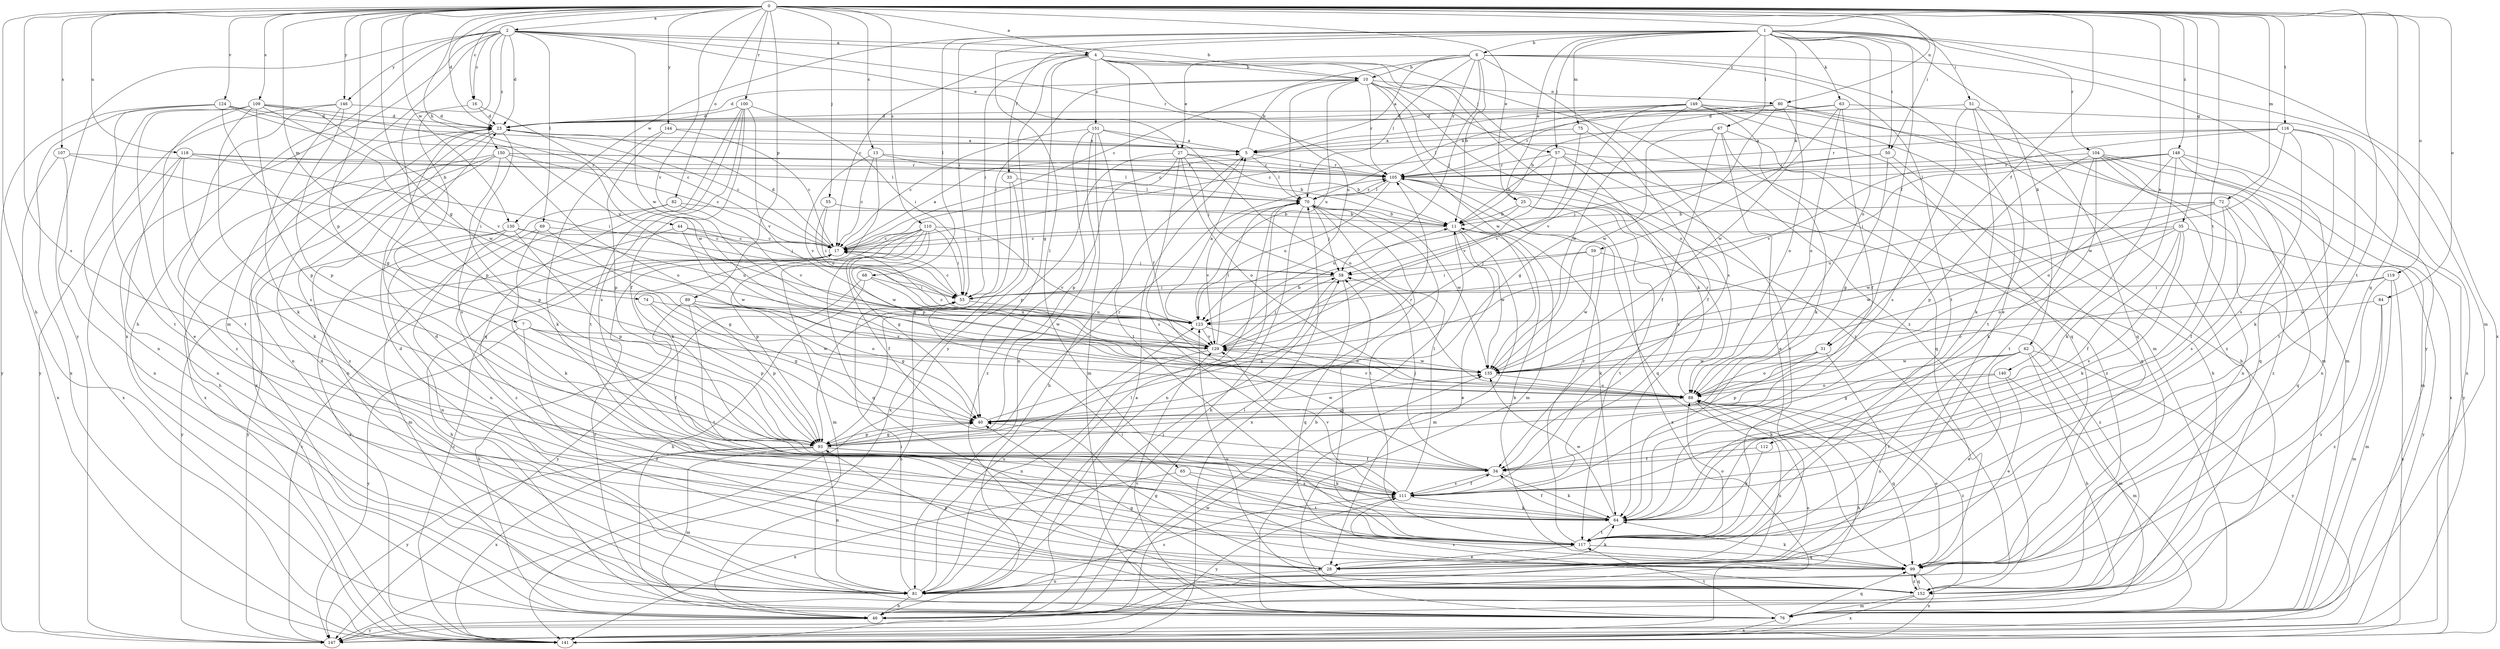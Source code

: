 strict digraph  {
0;
1;
2;
4;
5;
6;
7;
10;
11;
13;
16;
17;
23;
25;
27;
28;
31;
33;
34;
35;
40;
44;
46;
50;
51;
53;
55;
57;
58;
59;
62;
63;
64;
65;
67;
68;
69;
70;
72;
74;
75;
76;
80;
81;
82;
84;
88;
89;
93;
99;
100;
104;
105;
107;
109;
110;
111;
112;
116;
117;
118;
119;
123;
124;
129;
130;
135;
140;
141;
144;
146;
147;
148;
149;
150;
151;
152;
0 -> 2  [label=a];
0 -> 4  [label=a];
0 -> 13  [label=c];
0 -> 16  [label=c];
0 -> 23  [label=d];
0 -> 25  [label=e];
0 -> 31  [label=f];
0 -> 35  [label=g];
0 -> 40  [label=g];
0 -> 44  [label=h];
0 -> 46  [label=h];
0 -> 50  [label=i];
0 -> 55  [label=j];
0 -> 72  [label=m];
0 -> 74  [label=m];
0 -> 80  [label=n];
0 -> 82  [label=o];
0 -> 84  [label=o];
0 -> 89  [label=p];
0 -> 93  [label=p];
0 -> 99  [label=q];
0 -> 100  [label=r];
0 -> 107  [label=s];
0 -> 109  [label=s];
0 -> 110  [label=s];
0 -> 111  [label=s];
0 -> 112  [label=t];
0 -> 116  [label=t];
0 -> 117  [label=t];
0 -> 118  [label=u];
0 -> 119  [label=u];
0 -> 124  [label=v];
0 -> 129  [label=v];
0 -> 130  [label=w];
0 -> 140  [label=x];
0 -> 144  [label=y];
0 -> 146  [label=y];
0 -> 148  [label=z];
1 -> 6  [label=b];
1 -> 25  [label=e];
1 -> 31  [label=f];
1 -> 33  [label=f];
1 -> 50  [label=i];
1 -> 51  [label=i];
1 -> 53  [label=i];
1 -> 57  [label=j];
1 -> 59  [label=k];
1 -> 62  [label=k];
1 -> 63  [label=k];
1 -> 65  [label=l];
1 -> 67  [label=l];
1 -> 68  [label=l];
1 -> 75  [label=m];
1 -> 76  [label=m];
1 -> 88  [label=o];
1 -> 104  [label=r];
1 -> 130  [label=w];
1 -> 141  [label=x];
1 -> 149  [label=z];
2 -> 4  [label=a];
2 -> 7  [label=b];
2 -> 10  [label=b];
2 -> 16  [label=c];
2 -> 23  [label=d];
2 -> 27  [label=e];
2 -> 46  [label=h];
2 -> 69  [label=l];
2 -> 76  [label=m];
2 -> 105  [label=r];
2 -> 135  [label=w];
2 -> 141  [label=x];
2 -> 146  [label=y];
2 -> 147  [label=y];
2 -> 150  [label=z];
4 -> 10  [label=b];
4 -> 17  [label=c];
4 -> 34  [label=f];
4 -> 40  [label=g];
4 -> 53  [label=i];
4 -> 57  [label=j];
4 -> 64  [label=k];
4 -> 123  [label=u];
4 -> 147  [label=y];
4 -> 151  [label=z];
4 -> 152  [label=z];
5 -> 10  [label=b];
5 -> 46  [label=h];
5 -> 70  [label=l];
5 -> 105  [label=r];
6 -> 5  [label=a];
6 -> 10  [label=b];
6 -> 11  [label=b];
6 -> 17  [label=c];
6 -> 27  [label=e];
6 -> 28  [label=e];
6 -> 58  [label=j];
6 -> 70  [label=l];
6 -> 105  [label=r];
6 -> 111  [label=s];
6 -> 117  [label=t];
6 -> 147  [label=y];
7 -> 34  [label=f];
7 -> 129  [label=v];
7 -> 135  [label=w];
7 -> 147  [label=y];
7 -> 152  [label=z];
10 -> 23  [label=d];
10 -> 53  [label=i];
10 -> 70  [label=l];
10 -> 76  [label=m];
10 -> 80  [label=n];
10 -> 88  [label=o];
10 -> 105  [label=r];
10 -> 123  [label=u];
10 -> 135  [label=w];
10 -> 152  [label=z];
11 -> 17  [label=c];
11 -> 28  [label=e];
11 -> 64  [label=k];
11 -> 76  [label=m];
11 -> 135  [label=w];
13 -> 17  [label=c];
13 -> 64  [label=k];
13 -> 70  [label=l];
13 -> 105  [label=r];
13 -> 129  [label=v];
16 -> 23  [label=d];
16 -> 93  [label=p];
16 -> 135  [label=w];
17 -> 5  [label=a];
17 -> 23  [label=d];
17 -> 46  [label=h];
17 -> 58  [label=j];
23 -> 5  [label=a];
23 -> 17  [label=c];
23 -> 81  [label=n];
23 -> 111  [label=s];
23 -> 141  [label=x];
23 -> 152  [label=z];
25 -> 11  [label=b];
25 -> 117  [label=t];
25 -> 123  [label=u];
25 -> 141  [label=x];
27 -> 11  [label=b];
27 -> 58  [label=j];
27 -> 88  [label=o];
27 -> 93  [label=p];
27 -> 105  [label=r];
27 -> 111  [label=s];
27 -> 152  [label=z];
28 -> 23  [label=d];
28 -> 40  [label=g];
28 -> 64  [label=k];
28 -> 81  [label=n];
28 -> 93  [label=p];
31 -> 81  [label=n];
31 -> 88  [label=o];
31 -> 93  [label=p];
31 -> 135  [label=w];
33 -> 70  [label=l];
33 -> 93  [label=p];
33 -> 141  [label=x];
34 -> 58  [label=j];
34 -> 64  [label=k];
34 -> 111  [label=s];
35 -> 17  [label=c];
35 -> 34  [label=f];
35 -> 64  [label=k];
35 -> 88  [label=o];
35 -> 111  [label=s];
35 -> 135  [label=w];
35 -> 147  [label=y];
40 -> 93  [label=p];
40 -> 105  [label=r];
40 -> 135  [label=w];
44 -> 17  [label=c];
44 -> 58  [label=j];
44 -> 135  [label=w];
44 -> 147  [label=y];
46 -> 11  [label=b];
46 -> 70  [label=l];
46 -> 88  [label=o];
46 -> 147  [label=y];
50 -> 40  [label=g];
50 -> 58  [label=j];
50 -> 99  [label=q];
50 -> 105  [label=r];
51 -> 23  [label=d];
51 -> 64  [label=k];
51 -> 99  [label=q];
51 -> 111  [label=s];
51 -> 117  [label=t];
53 -> 17  [label=c];
53 -> 46  [label=h];
53 -> 123  [label=u];
55 -> 11  [label=b];
55 -> 53  [label=i];
55 -> 123  [label=u];
57 -> 11  [label=b];
57 -> 105  [label=r];
57 -> 111  [label=s];
57 -> 117  [label=t];
57 -> 129  [label=v];
57 -> 152  [label=z];
58 -> 53  [label=i];
58 -> 93  [label=p];
58 -> 99  [label=q];
59 -> 53  [label=i];
59 -> 58  [label=j];
59 -> 135  [label=w];
59 -> 152  [label=z];
62 -> 28  [label=e];
62 -> 46  [label=h];
62 -> 64  [label=k];
62 -> 76  [label=m];
62 -> 117  [label=t];
62 -> 135  [label=w];
62 -> 147  [label=y];
63 -> 23  [label=d];
63 -> 34  [label=f];
63 -> 88  [label=o];
63 -> 105  [label=r];
63 -> 135  [label=w];
63 -> 141  [label=x];
64 -> 34  [label=f];
64 -> 117  [label=t];
64 -> 135  [label=w];
65 -> 111  [label=s];
65 -> 117  [label=t];
65 -> 141  [label=x];
67 -> 5  [label=a];
67 -> 28  [label=e];
67 -> 34  [label=f];
67 -> 40  [label=g];
67 -> 46  [label=h];
67 -> 99  [label=q];
68 -> 46  [label=h];
68 -> 53  [label=i];
68 -> 135  [label=w];
68 -> 147  [label=y];
69 -> 17  [label=c];
69 -> 40  [label=g];
69 -> 64  [label=k];
69 -> 76  [label=m];
70 -> 11  [label=b];
70 -> 46  [label=h];
70 -> 58  [label=j];
70 -> 81  [label=n];
70 -> 105  [label=r];
70 -> 117  [label=t];
70 -> 129  [label=v];
70 -> 135  [label=w];
70 -> 141  [label=x];
72 -> 11  [label=b];
72 -> 34  [label=f];
72 -> 99  [label=q];
72 -> 111  [label=s];
72 -> 123  [label=u];
72 -> 135  [label=w];
74 -> 40  [label=g];
74 -> 93  [label=p];
74 -> 123  [label=u];
75 -> 5  [label=a];
75 -> 34  [label=f];
75 -> 129  [label=v];
76 -> 17  [label=c];
76 -> 99  [label=q];
76 -> 117  [label=t];
76 -> 129  [label=v];
76 -> 141  [label=x];
80 -> 11  [label=b];
80 -> 17  [label=c];
80 -> 23  [label=d];
80 -> 76  [label=m];
80 -> 88  [label=o];
80 -> 135  [label=w];
80 -> 152  [label=z];
81 -> 23  [label=d];
81 -> 46  [label=h];
81 -> 53  [label=i];
81 -> 58  [label=j];
81 -> 70  [label=l];
81 -> 111  [label=s];
81 -> 123  [label=u];
82 -> 11  [label=b];
82 -> 81  [label=n];
82 -> 129  [label=v];
82 -> 152  [label=z];
84 -> 76  [label=m];
84 -> 123  [label=u];
84 -> 152  [label=z];
88 -> 40  [label=g];
88 -> 46  [label=h];
88 -> 81  [label=n];
88 -> 99  [label=q];
88 -> 105  [label=r];
88 -> 129  [label=v];
88 -> 152  [label=z];
89 -> 40  [label=g];
89 -> 46  [label=h];
89 -> 88  [label=o];
89 -> 93  [label=p];
89 -> 117  [label=t];
89 -> 123  [label=u];
93 -> 34  [label=f];
93 -> 40  [label=g];
93 -> 64  [label=k];
93 -> 76  [label=m];
93 -> 81  [label=n];
93 -> 105  [label=r];
93 -> 141  [label=x];
93 -> 147  [label=y];
99 -> 11  [label=b];
99 -> 53  [label=i];
99 -> 64  [label=k];
99 -> 88  [label=o];
99 -> 141  [label=x];
99 -> 152  [label=z];
100 -> 23  [label=d];
100 -> 34  [label=f];
100 -> 53  [label=i];
100 -> 99  [label=q];
100 -> 111  [label=s];
100 -> 117  [label=t];
100 -> 129  [label=v];
104 -> 64  [label=k];
104 -> 76  [label=m];
104 -> 81  [label=n];
104 -> 93  [label=p];
104 -> 105  [label=r];
104 -> 117  [label=t];
104 -> 141  [label=x];
104 -> 152  [label=z];
105 -> 70  [label=l];
105 -> 76  [label=m];
105 -> 99  [label=q];
105 -> 123  [label=u];
107 -> 53  [label=i];
107 -> 81  [label=n];
107 -> 105  [label=r];
107 -> 141  [label=x];
109 -> 23  [label=d];
109 -> 28  [label=e];
109 -> 81  [label=n];
109 -> 93  [label=p];
109 -> 111  [label=s];
109 -> 123  [label=u];
109 -> 129  [label=v];
109 -> 135  [label=w];
109 -> 152  [label=z];
110 -> 17  [label=c];
110 -> 34  [label=f];
110 -> 40  [label=g];
110 -> 53  [label=i];
110 -> 76  [label=m];
110 -> 93  [label=p];
110 -> 99  [label=q];
110 -> 129  [label=v];
110 -> 135  [label=w];
111 -> 34  [label=f];
111 -> 64  [label=k];
111 -> 70  [label=l];
111 -> 129  [label=v];
111 -> 147  [label=y];
112 -> 34  [label=f];
112 -> 64  [label=k];
116 -> 5  [label=a];
116 -> 64  [label=k];
116 -> 105  [label=r];
116 -> 111  [label=s];
116 -> 117  [label=t];
116 -> 129  [label=v];
116 -> 135  [label=w];
117 -> 23  [label=d];
117 -> 28  [label=e];
117 -> 58  [label=j];
117 -> 88  [label=o];
117 -> 99  [label=q];
117 -> 105  [label=r];
118 -> 53  [label=i];
118 -> 64  [label=k];
118 -> 70  [label=l];
118 -> 81  [label=n];
118 -> 105  [label=r];
118 -> 141  [label=x];
119 -> 53  [label=i];
119 -> 76  [label=m];
119 -> 88  [label=o];
119 -> 141  [label=x];
119 -> 152  [label=z];
123 -> 5  [label=a];
123 -> 88  [label=o];
123 -> 129  [label=v];
124 -> 5  [label=a];
124 -> 17  [label=c];
124 -> 23  [label=d];
124 -> 40  [label=g];
124 -> 117  [label=t];
124 -> 141  [label=x];
124 -> 147  [label=y];
129 -> 11  [label=b];
129 -> 17  [label=c];
129 -> 58  [label=j];
129 -> 70  [label=l];
129 -> 81  [label=n];
129 -> 135  [label=w];
130 -> 17  [label=c];
130 -> 81  [label=n];
130 -> 93  [label=p];
130 -> 123  [label=u];
130 -> 141  [label=x];
130 -> 147  [label=y];
135 -> 88  [label=o];
140 -> 28  [label=e];
140 -> 40  [label=g];
140 -> 76  [label=m];
140 -> 88  [label=o];
141 -> 5  [label=a];
141 -> 17  [label=c];
144 -> 5  [label=a];
144 -> 17  [label=c];
144 -> 64  [label=k];
144 -> 93  [label=p];
146 -> 23  [label=d];
146 -> 64  [label=k];
146 -> 93  [label=p];
146 -> 117  [label=t];
146 -> 147  [label=y];
147 -> 17  [label=c];
147 -> 135  [label=w];
148 -> 53  [label=i];
148 -> 64  [label=k];
148 -> 70  [label=l];
148 -> 81  [label=n];
148 -> 88  [label=o];
148 -> 99  [label=q];
148 -> 105  [label=r];
148 -> 147  [label=y];
149 -> 17  [label=c];
149 -> 23  [label=d];
149 -> 46  [label=h];
149 -> 64  [label=k];
149 -> 70  [label=l];
149 -> 76  [label=m];
149 -> 99  [label=q];
149 -> 129  [label=v];
149 -> 135  [label=w];
150 -> 11  [label=b];
150 -> 17  [label=c];
150 -> 46  [label=h];
150 -> 81  [label=n];
150 -> 88  [label=o];
150 -> 93  [label=p];
150 -> 105  [label=r];
150 -> 141  [label=x];
151 -> 5  [label=a];
151 -> 17  [label=c];
151 -> 76  [label=m];
151 -> 81  [label=n];
151 -> 88  [label=o];
151 -> 93  [label=p];
151 -> 117  [label=t];
152 -> 40  [label=g];
152 -> 76  [label=m];
152 -> 99  [label=q];
152 -> 111  [label=s];
152 -> 123  [label=u];
152 -> 141  [label=x];
}
